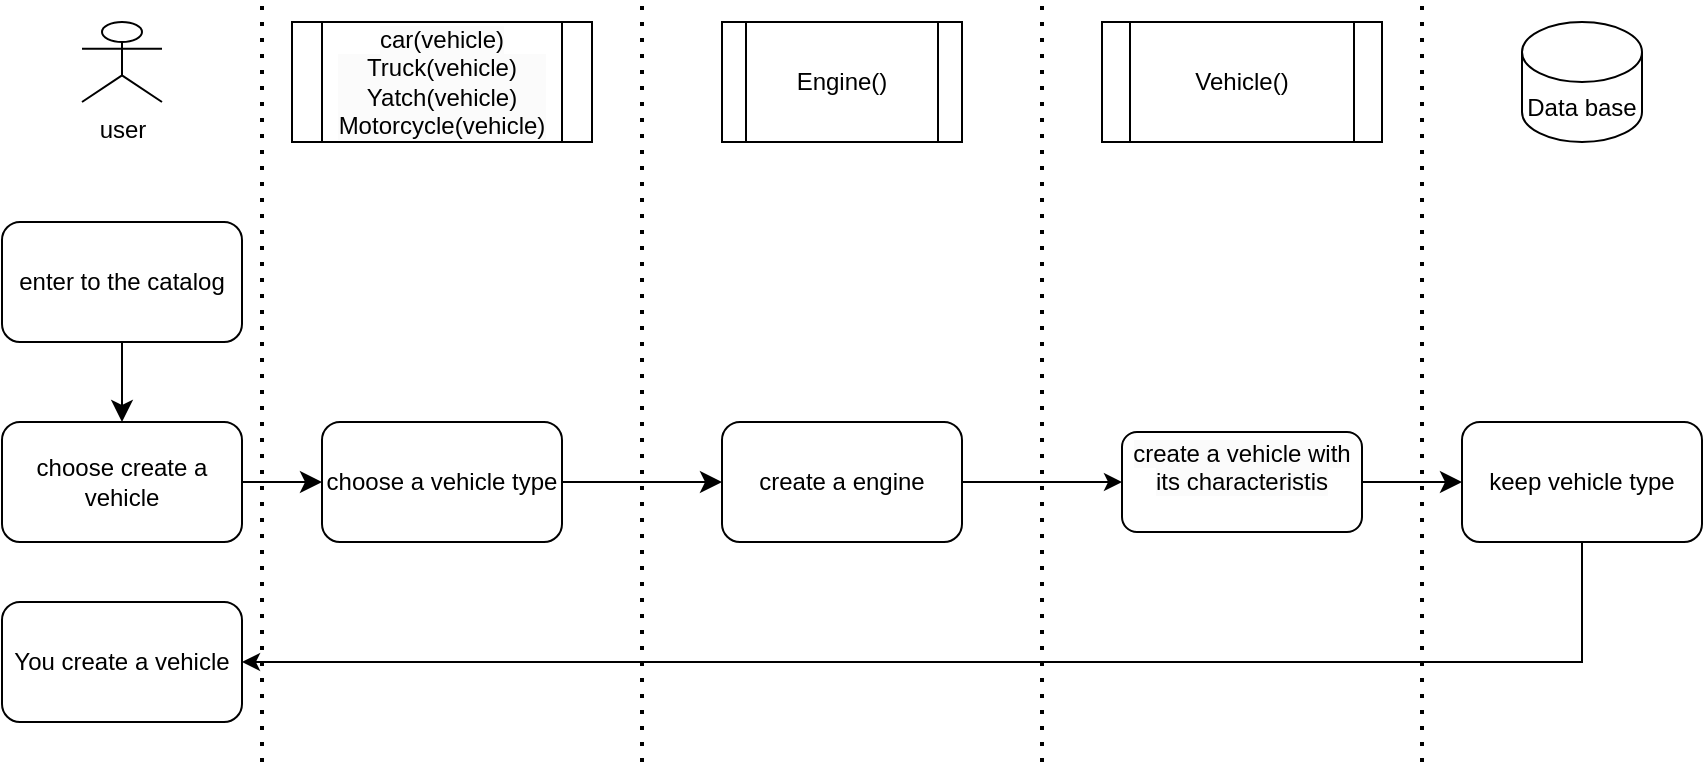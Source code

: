<mxfile version="24.2.3" type="device">
  <diagram name="Página-1" id="Kga35Yd6CwqvO-sBaWRC">
    <mxGraphModel dx="1285" dy="468" grid="1" gridSize="10" guides="1" tooltips="1" connect="1" arrows="1" fold="1" page="1" pageScale="1" pageWidth="827" pageHeight="1169" math="0" shadow="0">
      <root>
        <mxCell id="0" />
        <mxCell id="1" parent="0" />
        <mxCell id="FfWlzn9Tg6nry9M8CXTK-1" value="user" style="shape=umlActor;verticalLabelPosition=bottom;verticalAlign=top;html=1;outlineConnect=0;movable=1;resizable=1;rotatable=1;deletable=1;editable=1;locked=0;connectable=1;" parent="1" vertex="1">
          <mxGeometry x="440" y="40" width="40" height="40" as="geometry" />
        </mxCell>
        <mxCell id="FfWlzn9Tg6nry9M8CXTK-6" value="&lt;span style=&quot;color: rgb(0, 0, 0); font-family: Helvetica; font-size: 12px; font-style: normal; font-variant-ligatures: normal; font-variant-caps: normal; font-weight: 400; letter-spacing: normal; orphans: 2; text-align: center; text-indent: 0px; text-transform: none; widows: 2; word-spacing: 0px; -webkit-text-stroke-width: 0px; white-space: normal; background-color: rgb(251, 251, 251); text-decoration-thickness: initial; text-decoration-style: initial; text-decoration-color: initial; display: inline !important; float: none;&quot;&gt;car(vehicle)&lt;/span&gt;&lt;div style=&quot;forced-color-adjust: none; color: rgb(0, 0, 0); font-family: Helvetica; font-size: 12px; font-style: normal; font-variant-ligatures: normal; font-variant-caps: normal; font-weight: 400; letter-spacing: normal; orphans: 2; text-align: center; text-indent: 0px; text-transform: none; widows: 2; word-spacing: 0px; -webkit-text-stroke-width: 0px; white-space: normal; background-color: rgb(251, 251, 251); text-decoration-thickness: initial; text-decoration-style: initial; text-decoration-color: initial;&quot;&gt;Truck&lt;span style=&quot;forced-color-adjust: none; background-color: initial;&quot;&gt;(vehicle)&lt;/span&gt;&lt;/div&gt;&lt;div style=&quot;forced-color-adjust: none; color: rgb(0, 0, 0); font-family: Helvetica; font-size: 12px; font-style: normal; font-variant-ligatures: normal; font-variant-caps: normal; font-weight: 400; letter-spacing: normal; orphans: 2; text-align: center; text-indent: 0px; text-transform: none; widows: 2; word-spacing: 0px; -webkit-text-stroke-width: 0px; white-space: normal; background-color: rgb(251, 251, 251); text-decoration-thickness: initial; text-decoration-style: initial; text-decoration-color: initial;&quot;&gt;Yatch&lt;span style=&quot;forced-color-adjust: none; background-color: initial;&quot;&gt;(vehicle)&lt;/span&gt;&lt;/div&gt;&lt;div style=&quot;forced-color-adjust: none; color: rgb(0, 0, 0); font-family: Helvetica; font-size: 12px; font-style: normal; font-variant-ligatures: normal; font-variant-caps: normal; font-weight: 400; letter-spacing: normal; orphans: 2; text-align: center; text-indent: 0px; text-transform: none; widows: 2; word-spacing: 0px; -webkit-text-stroke-width: 0px; white-space: normal; background-color: rgb(251, 251, 251); text-decoration-thickness: initial; text-decoration-style: initial; text-decoration-color: initial;&quot;&gt;Motorcycle&lt;span style=&quot;forced-color-adjust: none; background-color: initial;&quot;&gt;(vehicle)&lt;/span&gt;&lt;/div&gt;" style="shape=process;whiteSpace=wrap;html=1;backgroundOutline=1;movable=1;resizable=1;rotatable=1;deletable=1;editable=1;locked=0;connectable=1;" parent="1" vertex="1">
          <mxGeometry x="545" y="40" width="150" height="60" as="geometry" />
        </mxCell>
        <mxCell id="FfWlzn9Tg6nry9M8CXTK-7" value="" style="endArrow=none;dashed=1;html=1;dashPattern=1 3;strokeWidth=2;rounded=0;" parent="1" edge="1">
          <mxGeometry width="50" height="50" relative="1" as="geometry">
            <mxPoint x="530" y="410" as="sourcePoint" />
            <mxPoint x="530" y="30" as="targetPoint" />
          </mxGeometry>
        </mxCell>
        <mxCell id="FfWlzn9Tg6nry9M8CXTK-8" value="" style="endArrow=none;dashed=1;html=1;dashPattern=1 3;strokeWidth=2;rounded=0;" parent="1" edge="1">
          <mxGeometry width="50" height="50" relative="1" as="geometry">
            <mxPoint x="920" y="410" as="sourcePoint" />
            <mxPoint x="920" y="30" as="targetPoint" />
          </mxGeometry>
        </mxCell>
        <mxCell id="FfWlzn9Tg6nry9M8CXTK-9" value="Vehicle()" style="shape=process;whiteSpace=wrap;html=1;backgroundOutline=1;movable=1;resizable=1;rotatable=1;deletable=1;editable=1;locked=0;connectable=1;" parent="1" vertex="1">
          <mxGeometry x="950" y="40" width="140" height="60" as="geometry" />
        </mxCell>
        <mxCell id="FfWlzn9Tg6nry9M8CXTK-14" style="edgeStyle=none;curved=1;rounded=0;orthogonalLoop=1;jettySize=auto;html=1;fontSize=12;startSize=8;endSize=8;" parent="1" source="FfWlzn9Tg6nry9M8CXTK-13" target="FfWlzn9Tg6nry9M8CXTK-15" edge="1">
          <mxGeometry relative="1" as="geometry">
            <mxPoint x="460" y="260" as="targetPoint" />
          </mxGeometry>
        </mxCell>
        <mxCell id="FfWlzn9Tg6nry9M8CXTK-13" value="enter to the catalog" style="rounded=1;whiteSpace=wrap;html=1;" parent="1" vertex="1">
          <mxGeometry x="400" y="140" width="120" height="60" as="geometry" />
        </mxCell>
        <mxCell id="FfWlzn9Tg6nry9M8CXTK-16" style="edgeStyle=none;curved=1;rounded=0;orthogonalLoop=1;jettySize=auto;html=1;fontSize=12;startSize=8;endSize=8;" parent="1" source="FfWlzn9Tg6nry9M8CXTK-15" target="FfWlzn9Tg6nry9M8CXTK-17" edge="1">
          <mxGeometry relative="1" as="geometry">
            <mxPoint x="580" y="260" as="targetPoint" />
          </mxGeometry>
        </mxCell>
        <mxCell id="FfWlzn9Tg6nry9M8CXTK-15" value="choose create a vehicle" style="rounded=1;whiteSpace=wrap;html=1;" parent="1" vertex="1">
          <mxGeometry x="400" y="240" width="120" height="60" as="geometry" />
        </mxCell>
        <mxCell id="FfWlzn9Tg6nry9M8CXTK-18" style="edgeStyle=none;curved=1;rounded=0;orthogonalLoop=1;jettySize=auto;html=1;fontSize=12;startSize=8;endSize=8;" parent="1" source="FfWlzn9Tg6nry9M8CXTK-17" target="yvM3Og0ebLGnxb515FRh-3" edge="1">
          <mxGeometry relative="1" as="geometry">
            <mxPoint x="720" y="270" as="targetPoint" />
          </mxGeometry>
        </mxCell>
        <mxCell id="FfWlzn9Tg6nry9M8CXTK-17" value="&lt;div&gt;choose a vehicle type&lt;br&gt;&lt;/div&gt;" style="rounded=1;whiteSpace=wrap;html=1;" parent="1" vertex="1">
          <mxGeometry x="560" y="240" width="120" height="60" as="geometry" />
        </mxCell>
        <mxCell id="FfWlzn9Tg6nry9M8CXTK-21" style="edgeStyle=none;curved=1;rounded=0;orthogonalLoop=1;jettySize=auto;html=1;fontSize=12;startSize=8;endSize=8;" parent="1" source="FfWlzn9Tg6nry9M8CXTK-19" target="FfWlzn9Tg6nry9M8CXTK-31" edge="1">
          <mxGeometry relative="1" as="geometry">
            <mxPoint x="920" y="261.667" as="targetPoint" />
          </mxGeometry>
        </mxCell>
        <mxCell id="FfWlzn9Tg6nry9M8CXTK-19" value="&#xa;&lt;span style=&quot;color: rgb(0, 0, 0); font-family: Helvetica; font-size: 12px; font-style: normal; font-variant-ligatures: normal; font-variant-caps: normal; font-weight: 400; letter-spacing: normal; orphans: 2; text-align: center; text-indent: 0px; text-transform: none; widows: 2; word-spacing: 0px; -webkit-text-stroke-width: 0px; white-space: normal; background-color: rgb(251, 251, 251); text-decoration-thickness: initial; text-decoration-style: initial; text-decoration-color: initial; display: inline !important; float: none;&quot;&gt;create a vehicle with its characteristis&lt;/span&gt;&#xa;&#xa;" style="rounded=1;whiteSpace=wrap;html=1;" parent="1" vertex="1">
          <mxGeometry x="960" y="245" width="120" height="50" as="geometry" />
        </mxCell>
        <mxCell id="FfWlzn9Tg6nry9M8CXTK-20" value="" style="endArrow=none;dashed=1;html=1;dashPattern=1 3;strokeWidth=2;rounded=0;" parent="1" edge="1">
          <mxGeometry width="50" height="50" relative="1" as="geometry">
            <mxPoint x="1110" y="410" as="sourcePoint" />
            <mxPoint x="1110" y="30" as="targetPoint" />
          </mxGeometry>
        </mxCell>
        <mxCell id="FfWlzn9Tg6nry9M8CXTK-23" value="Data base" style="shape=cylinder3;whiteSpace=wrap;html=1;boundedLbl=1;backgroundOutline=1;size=15;" parent="1" vertex="1">
          <mxGeometry x="1160" y="40" width="60" height="60" as="geometry" />
        </mxCell>
        <mxCell id="FfWlzn9Tg6nry9M8CXTK-28" style="edgeStyle=none;curved=1;rounded=0;orthogonalLoop=1;jettySize=auto;html=1;entryX=0.5;entryY=0;entryDx=0;entryDy=0;fontSize=12;startSize=8;endSize=8;" parent="1" source="FfWlzn9Tg6nry9M8CXTK-19" target="FfWlzn9Tg6nry9M8CXTK-19" edge="1">
          <mxGeometry relative="1" as="geometry" />
        </mxCell>
        <mxCell id="FfWlzn9Tg6nry9M8CXTK-31" value="keep vehicle type" style="rounded=1;whiteSpace=wrap;html=1;" parent="1" vertex="1">
          <mxGeometry x="1130" y="239.997" width="120" height="60" as="geometry" />
        </mxCell>
        <mxCell id="FfWlzn9Tg6nry9M8CXTK-35" value="You create a v&lt;span style=&quot;background-color: initial;&quot;&gt;ehicle&lt;/span&gt;" style="rounded=1;whiteSpace=wrap;html=1;" parent="1" vertex="1">
          <mxGeometry x="400" y="330" width="120" height="60" as="geometry" />
        </mxCell>
        <mxCell id="FfWlzn9Tg6nry9M8CXTK-39" value="" style="edgeStyle=orthogonalEdgeStyle;rounded=0;orthogonalLoop=1;jettySize=auto;html=1;entryX=1;entryY=0.5;entryDx=0;entryDy=0;exitX=0.5;exitY=1;exitDx=0;exitDy=0;" parent="1" source="FfWlzn9Tg6nry9M8CXTK-31" target="FfWlzn9Tg6nry9M8CXTK-35" edge="1">
          <mxGeometry relative="1" as="geometry">
            <mxPoint x="950" y="340" as="sourcePoint" />
            <mxPoint x="650" y="430" as="targetPoint" />
          </mxGeometry>
        </mxCell>
        <mxCell id="yvM3Og0ebLGnxb515FRh-1" value="" style="endArrow=none;dashed=1;html=1;dashPattern=1 3;strokeWidth=2;rounded=0;" edge="1" parent="1">
          <mxGeometry width="50" height="50" relative="1" as="geometry">
            <mxPoint x="720" y="410" as="sourcePoint" />
            <mxPoint x="720" y="30" as="targetPoint" />
          </mxGeometry>
        </mxCell>
        <mxCell id="yvM3Og0ebLGnxb515FRh-2" value="Engine()" style="shape=process;whiteSpace=wrap;html=1;backgroundOutline=1;movable=1;resizable=1;rotatable=1;deletable=1;editable=1;locked=0;connectable=1;" vertex="1" parent="1">
          <mxGeometry x="760" y="40" width="120" height="60" as="geometry" />
        </mxCell>
        <mxCell id="yvM3Og0ebLGnxb515FRh-4" style="edgeStyle=orthogonalEdgeStyle;rounded=0;orthogonalLoop=1;jettySize=auto;html=1;entryX=0;entryY=0.5;entryDx=0;entryDy=0;" edge="1" parent="1" source="yvM3Og0ebLGnxb515FRh-3" target="FfWlzn9Tg6nry9M8CXTK-19">
          <mxGeometry relative="1" as="geometry" />
        </mxCell>
        <mxCell id="yvM3Og0ebLGnxb515FRh-3" value="create a engine" style="rounded=1;whiteSpace=wrap;html=1;" vertex="1" parent="1">
          <mxGeometry x="760" y="240" width="120" height="60" as="geometry" />
        </mxCell>
      </root>
    </mxGraphModel>
  </diagram>
</mxfile>
